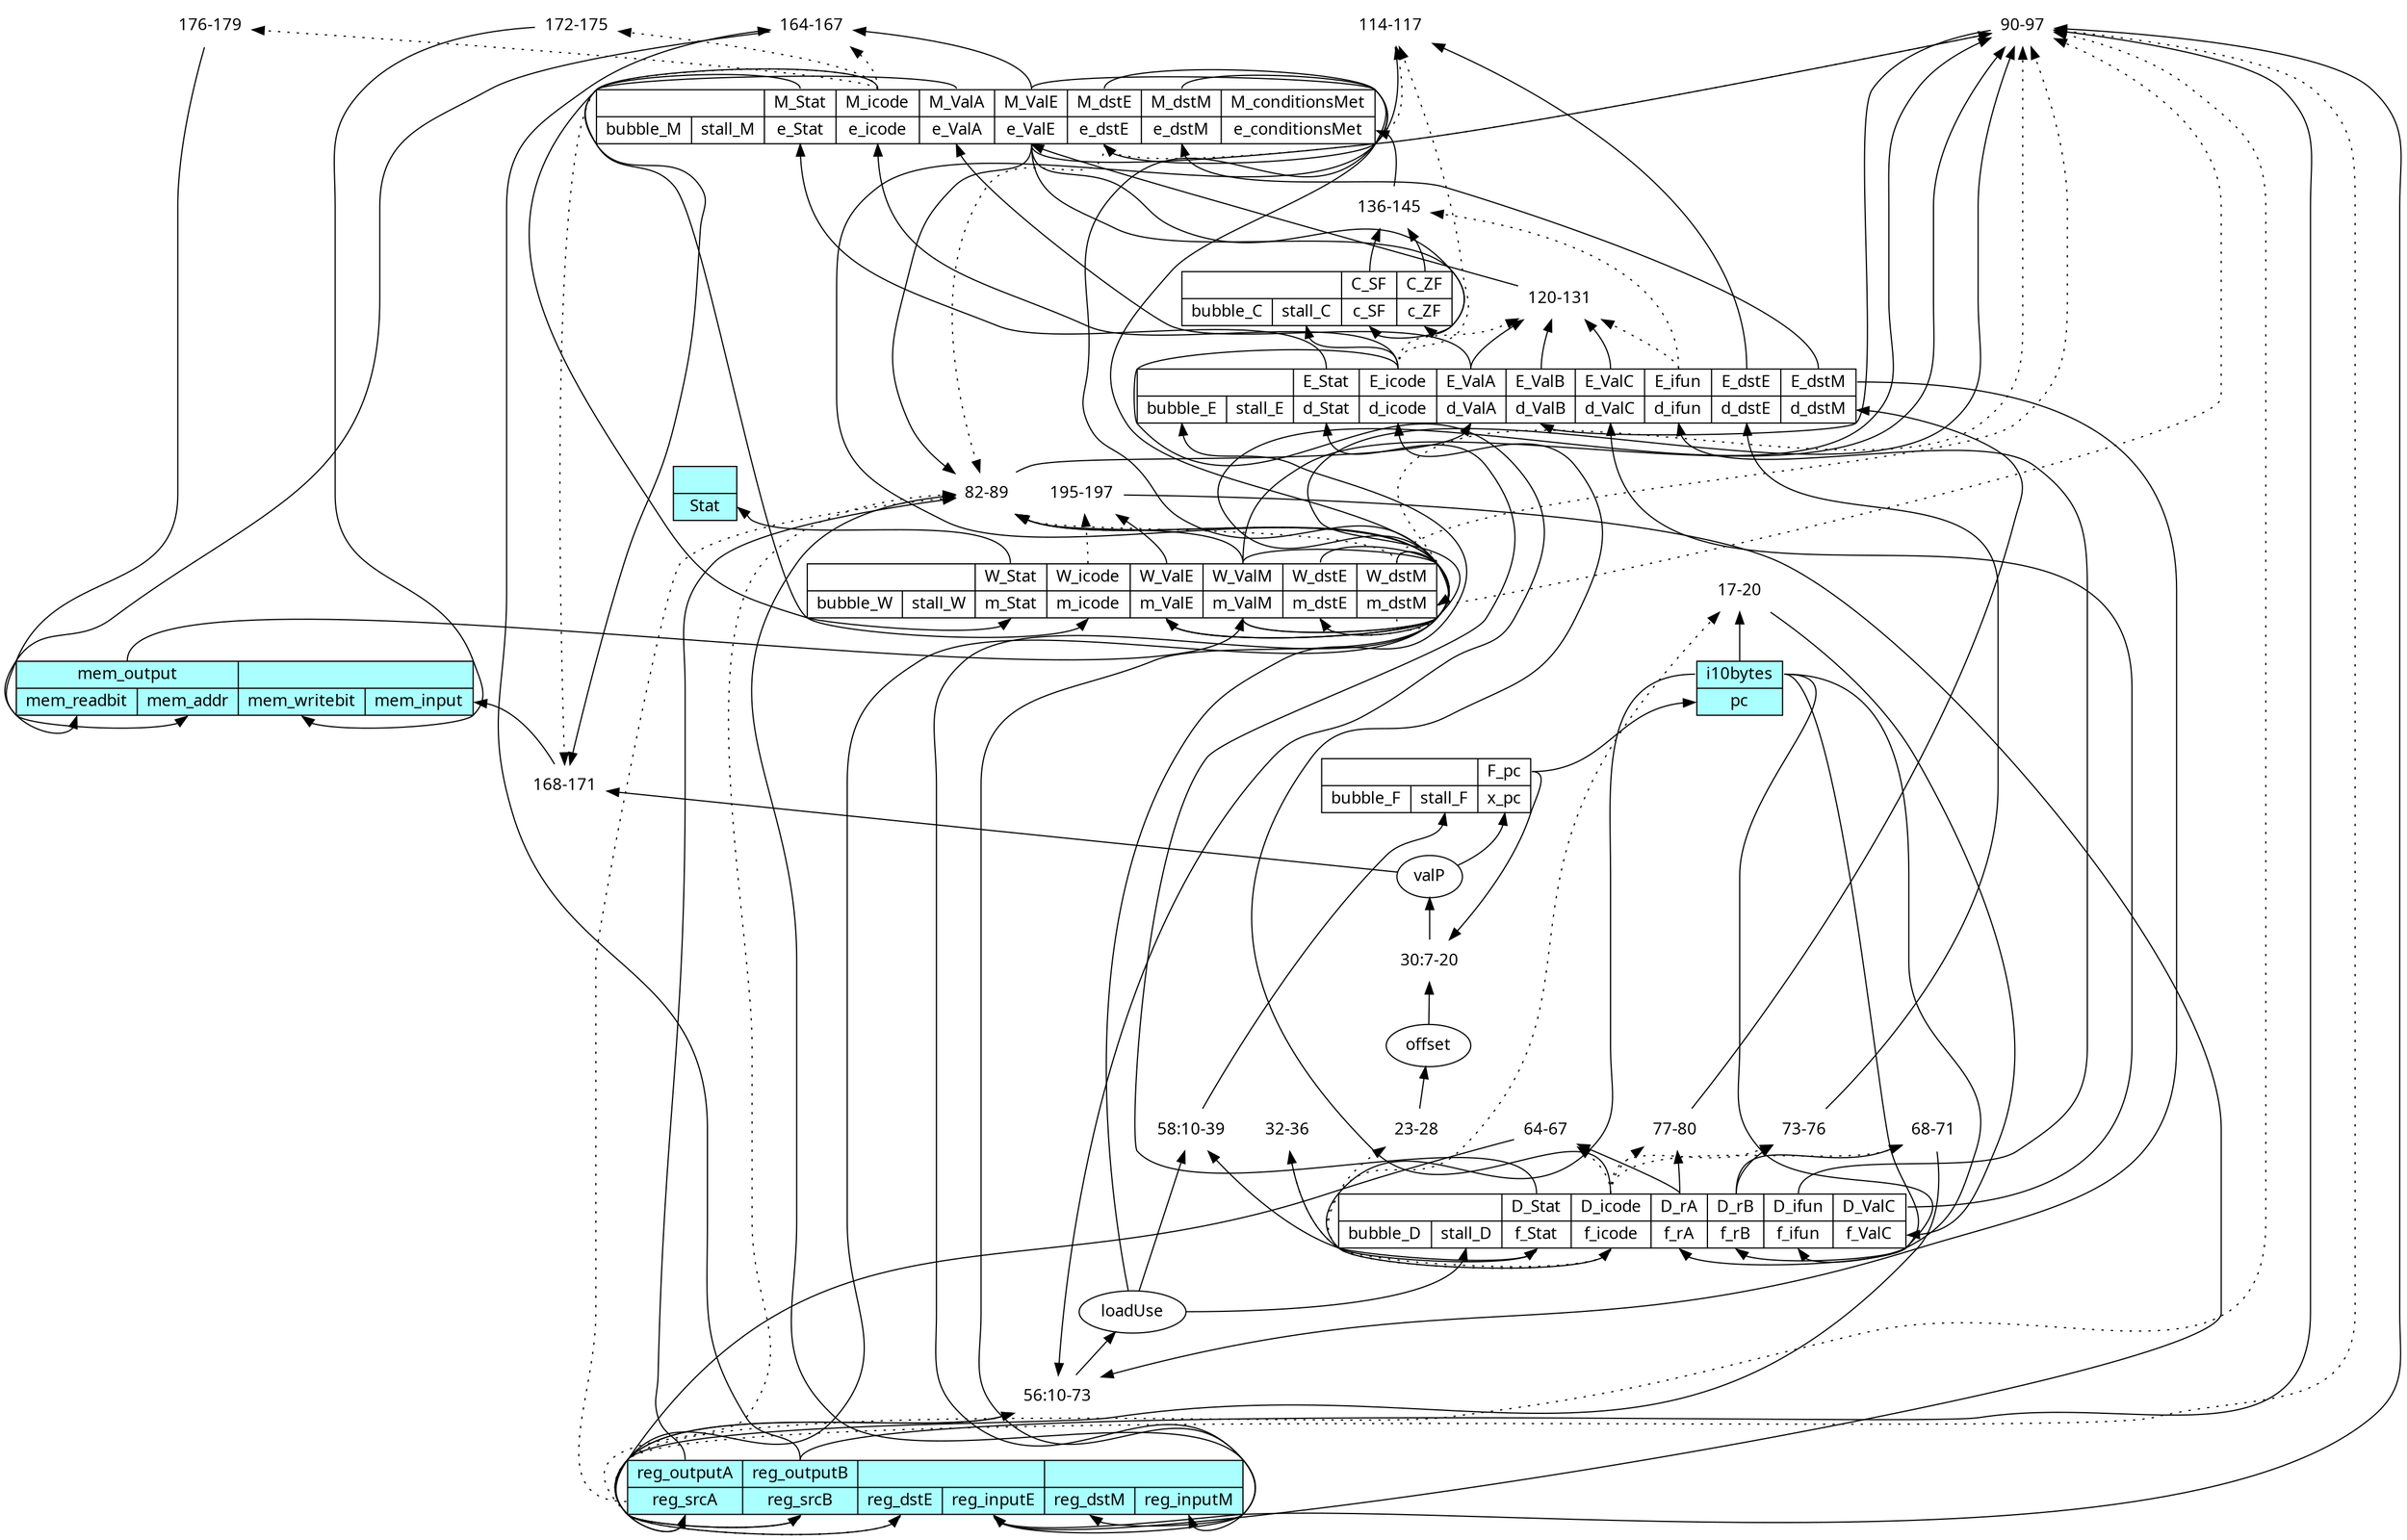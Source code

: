 digraph pipelab2 { // auto-generated HCL2 visualization via graphviz
    node [ fontname="sans-serif" ];
    rankdir=BT;
    ///////////////////////// builtin components ////////////////////////

    _regfile [shape="record" label="{<reg_outputA>reg_outputA|<reg_srcA>reg_srcA}|{<reg_outputB>reg_outputB|<reg_srcB>reg_srcB}|{|{<reg_dstE>reg_dstE|<reg_inputE>reg_inputE}}|{|{<reg_dstM>reg_dstM|<reg_inputM>reg_inputM}}" style="filled" fillcolor="#aaffff"];
    _datamem [shape="record" label="{<mem_output>mem_output|{<mem_readbit>mem_readbit|<mem_addr>mem_addr}}|{|{<mem_writebit>mem_writebit|<mem_input>mem_input}}" style="filled" fillcolor="#aaffff"];
    _instmem [shape="record" label="{<i10bytes>i10bytes|<pc>pc}" style="filled" fillcolor="#aaffff"];
    _status [shape="record" label="{|<Stat>Stat}" style="filled" fillcolor="#aaffff"];

    //////////////////////////// user code //////////////////////////////

_reg_F [shape="record" label="{|{<bubble_F>bubble_F|<stall_F>stall_F}}|{<F_pc>F_pc|<x_pc>x_pc}"];
_reg_C [shape="record" label="{|{<bubble_C>bubble_C|<stall_C>stall_C}}|{<C_SF>C_SF|<c_SF>c_SF}|{<C_ZF>C_ZF|<c_ZF>c_ZF}"];
    _reg_F:F_pc -> _instmem:pc;
    _instmem:i10bytes -> _reg_D:f_icode;
    _instmem:i10bytes -> _reg_D:f_ifun;
    _instmem:i10bytes -> _reg_D:f_rA;
    _instmem:i10bytes -> _reg_D:f_rB;
    _op_f_ValC [shape="none" label="17-20"];
    _op_f_ValC -> _reg_D:f_ValC;
    _instmem:i10bytes -> _op_f_ValC;
    _reg_D:f_icode -> _op_f_ValC [style=dotted];
    _op_offset [shape="none" label="23-28"];
    _op_offset -> offset;
    _reg_D:f_icode -> _op_offset [style=dotted];
    _op_valP [shape="none" label="30:7-20"];
    _op_valP -> valP;
    _reg_F:F_pc -> _op_valP;
    offset -> _op_valP;
    _op_f_Stat [shape="none" label="32-36"];
    _op_f_Stat -> _reg_D:f_Stat;
    _reg_D:f_icode -> _op_f_Stat [style=dotted];
_reg_D [shape="record" label="{|{<bubble_D>bubble_D|<stall_D>stall_D}}|{<D_Stat>D_Stat|<f_Stat>f_Stat}|{<D_icode>D_icode|<f_icode>f_icode}|{<D_rA>D_rA|<f_rA>f_rA}|{<D_rB>D_rB|<f_rB>f_rB}|{<D_ifun>D_ifun|<f_ifun>f_ifun}|{<D_ValC>D_ValC|<f_ValC>f_ValC}"];
    _reg_D:D_Stat -> _reg_E:d_Stat;
    _reg_D:D_icode -> _reg_E:d_icode;
    _reg_D:D_ifun -> _reg_E:d_ifun;
    _reg_D:D_ValC -> _reg_E:d_ValC;
    _op_loadUse [shape="none" label="56:10-73"];
    _op_loadUse -> loadUse;
    _regfile:reg_srcA -> _op_loadUse;
    _reg_E:E_dstM -> _op_loadUse;
    _regfile:reg_srcB -> _op_loadUse;
    _reg_E:E_icode -> _op_loadUse;
    _op_stall_F [shape="none" label="58:10-39"];
    _op_stall_F -> _reg_F:stall_F;
    loadUse -> _op_stall_F;
    _reg_D:f_Stat -> _op_stall_F;
    loadUse -> _reg_D:stall_D;
    loadUse -> _reg_E:bubble_E;
    _op_reg_srcA [shape="none" label="64-67"];
    _op_reg_srcA -> _regfile:reg_srcA;
    _reg_D:D_rA -> _op_reg_srcA;
    _reg_D:D_icode -> _op_reg_srcA [style=dotted];
    _op_reg_srcB [shape="none" label="68-71"];
    _op_reg_srcB -> _regfile:reg_srcB;
    _reg_D:D_rB -> _op_reg_srcB;
    _reg_D:D_icode -> _op_reg_srcB [style=dotted];
    _op_d_dstE [shape="none" label="73-76"];
    _op_d_dstE -> _reg_E:d_dstE;
    _reg_D:D_rB -> _op_d_dstE;
    _reg_D:D_icode -> _op_d_dstE [style=dotted];
    _op_d_dstM [shape="none" label="77-80"];
    _op_d_dstM -> _reg_E:d_dstM;
    _reg_D:D_rA -> _op_d_dstM;
    _reg_D:D_icode -> _op_d_dstM [style=dotted];
    _op_d_ValA [shape="none" label="82-89"];
    _op_d_ValA -> _reg_E:d_ValA;
    _regfile:reg_inputE -> _op_d_ValA;
    _reg_W:m_ValE -> _op_d_ValA;
    _reg_M:e_ValE -> _op_d_ValA;
    _reg_W:m_ValM -> _op_d_ValA;
    _reg_W:W_ValM -> _op_d_ValA;
    _regfile:reg_outputA -> _op_d_ValA;
    _regfile:reg_dstE -> _op_d_ValA [style=dotted];
    _regfile:reg_srcA -> _op_d_ValA [style=dotted];
    _reg_W:m_dstE -> _op_d_ValA [style=dotted];
    _reg_M:e_dstE -> _op_d_ValA [style=dotted];
    _reg_W:m_dstM -> _op_d_ValA [style=dotted];
    _reg_W:W_dstM -> _op_d_ValA [style=dotted];
    _op_d_ValB [shape="none" label="90-97"];
    _op_d_ValB -> _reg_E:d_ValB;
    _regfile:reg_inputE -> _op_d_ValB;
    _reg_W:m_ValE -> _op_d_ValB;
    _reg_M:e_ValE -> _op_d_ValB;
    _reg_W:m_ValM -> _op_d_ValB;
    _reg_W:W_ValM -> _op_d_ValB;
    _regfile:reg_outputB -> _op_d_ValB;
    _regfile:reg_dstE -> _op_d_ValB [style=dotted];
    _regfile:reg_srcB -> _op_d_ValB [style=dotted];
    _reg_W:m_dstE -> _op_d_ValB [style=dotted];
    _reg_M:e_dstE -> _op_d_ValB [style=dotted];
    _reg_W:m_dstM -> _op_d_ValB [style=dotted];
    _reg_W:W_dstM -> _op_d_ValB [style=dotted];
_reg_E [shape="record" label="{|{<bubble_E>bubble_E|<stall_E>stall_E}}|{<E_Stat>E_Stat|<d_Stat>d_Stat}|{<E_icode>E_icode|<d_icode>d_icode}|{<E_ValA>E_ValA|<d_ValA>d_ValA}|{<E_ValB>E_ValB|<d_ValB>d_ValB}|{<E_ValC>E_ValC|<d_ValC>d_ValC}|{<E_ifun>E_ifun|<d_ifun>d_ifun}|{<E_dstE>E_dstE|<d_dstE>d_dstE}|{<E_dstM>E_dstM|<d_dstM>d_dstM}"];
    _reg_E:E_Stat -> _reg_M:e_Stat;
    _reg_E:E_icode -> _reg_M:e_icode;
    _reg_E:E_ValA -> _reg_M:e_ValA;
    _op_e_dstE [shape="none" label="114-117"];
    _op_e_dstE -> _reg_M:e_dstE;
    _reg_E:E_dstE -> _op_e_dstE;
    _reg_M:e_conditionsMet -> _op_e_dstE [style=dotted];
    _reg_E:E_icode -> _op_e_dstE [style=dotted];
    _reg_E:E_dstM -> _reg_M:e_dstM;
    _op_e_ValE [shape="none" label="120-131"];
    _op_e_ValE -> _reg_M:e_ValE;
    _reg_E:E_ValA -> _op_e_ValE;
    _reg_E:E_ValB -> _op_e_ValE;
    _reg_E:E_ValC -> _op_e_ValE;
    _reg_E:E_icode -> _op_e_ValE [style=dotted];
    _reg_E:E_ifun -> _op_e_ValE [style=dotted];
    _reg_E:E_icode -> _reg_C:stall_C;
    _reg_M:e_ValE -> _reg_C:c_ZF;
    _reg_M:e_ValE -> _reg_C:c_SF;
    _op_e_conditionsMet [shape="none" label="136-145"];
    _op_e_conditionsMet -> _reg_M:e_conditionsMet;
    _reg_C:C_SF -> _op_e_conditionsMet;
    _reg_C:C_ZF -> _op_e_conditionsMet;
    _reg_E:E_ifun -> _op_e_conditionsMet [style=dotted];
_reg_M [shape="record" label="{|{<bubble_M>bubble_M|<stall_M>stall_M}}|{<M_Stat>M_Stat|<e_Stat>e_Stat}|{<M_icode>M_icode|<e_icode>e_icode}|{<M_ValA>M_ValA|<e_ValA>e_ValA}|{<M_ValE>M_ValE|<e_ValE>e_ValE}|{<M_dstE>M_dstE|<e_dstE>e_dstE}|{<M_dstM>M_dstM|<e_dstM>e_dstM}|{<M_conditionsMet>M_conditionsMet|<e_conditionsMet>e_conditionsMet}"];
    _reg_M:M_Stat -> _reg_W:m_Stat;
    _reg_M:M_icode -> _reg_W:m_icode;
    _reg_M:M_ValE -> _reg_W:m_ValE;
    _reg_M:M_dstE -> _reg_W:m_dstE;
    _reg_M:M_dstM -> _reg_W:m_dstM;
    _op_mem_addr [shape="none" label="164-167"];
    _op_mem_addr -> _datamem:mem_addr;
    _regfile:reg_outputB -> _op_mem_addr;
    _reg_M:M_ValE -> _op_mem_addr;
    _reg_M:M_icode -> _op_mem_addr [style=dotted];
    _op_mem_input [shape="none" label="168-171"];
    _op_mem_input -> _datamem:mem_input;
    valP -> _op_mem_input;
    _reg_M:M_ValA -> _op_mem_input;
    _reg_M:M_icode -> _op_mem_input [style=dotted];
    _op_mem_writebit [shape="none" label="172-175"];
    _op_mem_writebit -> _datamem:mem_writebit;
    _reg_M:M_icode -> _op_mem_writebit [style=dotted];
    _op_mem_readbit [shape="none" label="176-179"];
    _op_mem_readbit -> _datamem:mem_readbit;
    _reg_M:M_icode -> _op_mem_readbit [style=dotted];
    _datamem:mem_output -> _reg_W:m_ValM;
_reg_W [shape="record" label="{|{<bubble_W>bubble_W|<stall_W>stall_W}}|{<W_Stat>W_Stat|<m_Stat>m_Stat}|{<W_icode>W_icode|<m_icode>m_icode}|{<W_ValE>W_ValE|<m_ValE>m_ValE}|{<W_ValM>W_ValM|<m_ValM>m_ValM}|{<W_dstE>W_dstE|<m_dstE>m_dstE}|{<W_dstM>W_dstM|<m_dstM>m_dstM}"];
    _reg_W:W_dstE -> _regfile:reg_dstE;
    _reg_W:W_dstM -> _regfile:reg_dstM;
    _reg_W:W_Stat -> _status:Stat;
    _op_reg_inputE [shape="none" label="195-197"];
    _op_reg_inputE -> _regfile:reg_inputE;
    _reg_W:W_ValE -> _op_reg_inputE;
    _reg_W:W_icode -> _op_reg_inputE [style=dotted];
    _reg_W:W_ValM -> _regfile:reg_inputM;
    valP -> _reg_F:x_pc;

}